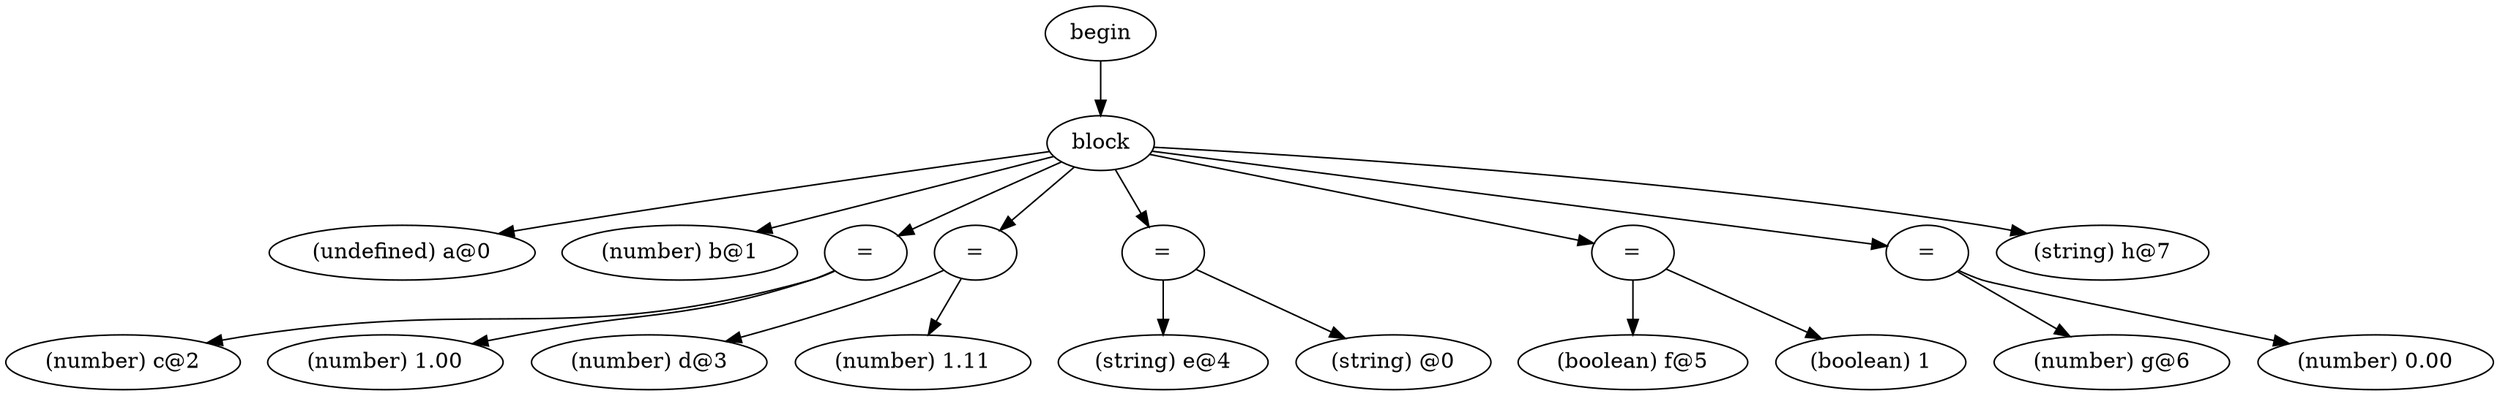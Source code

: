 digraph {
graph [ordering="out"];
node0[label="begin"];
node1[label="block"];
node2[label="(undefined) a@0"];
node1 -> node2;
node3[label="(number) b@1"];
node1 -> node3;
node4[label="="];
node5[label="(number) c@2"];
node4 -> node5;
node6[label="(number) 1.00"];
node4 -> node6;
node1 -> node4;
node7[label="="];
node8[label="(number) d@3"];
node7 -> node8;
node9[label="(number) 1.11"];
node7 -> node9;
node1 -> node7;
node10[label="="];
node11[label="(string) e@4"];
node10 -> node11;
node12[label="(string) @0"];
node10 -> node12;
node1 -> node10;
node13[label="="];
node14[label="(boolean) f@5"];
node13 -> node14;
node15[label="(boolean) 1"];
node13 -> node15;
node1 -> node13;
node16[label="="];
node17[label="(number) g@6"];
node16 -> node17;
node18[label="(number) 0.00"];
node16 -> node18;
node1 -> node16;
node19[label="(string) h@7"];
node1 -> node19;
node0 -> node1;
}
